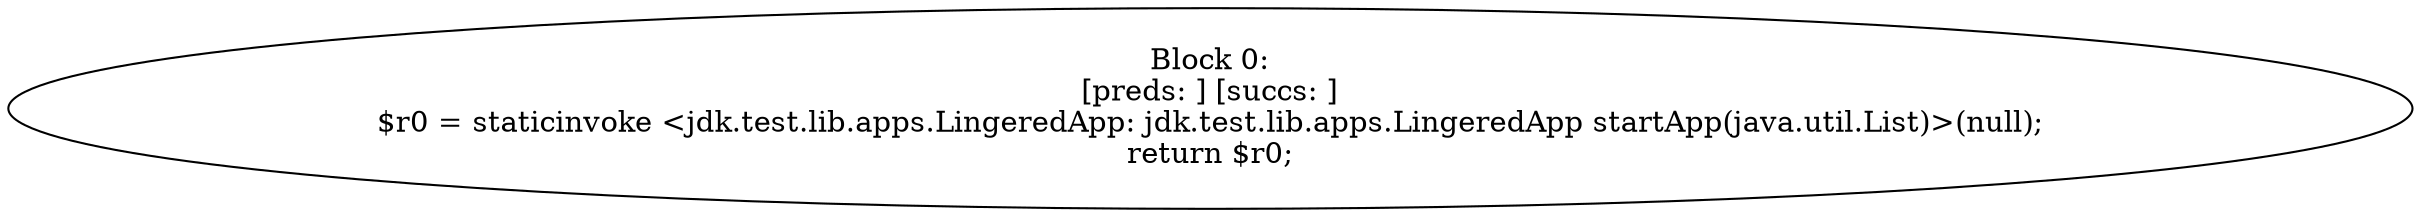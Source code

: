digraph "unitGraph" {
    "Block 0:
[preds: ] [succs: ]
$r0 = staticinvoke <jdk.test.lib.apps.LingeredApp: jdk.test.lib.apps.LingeredApp startApp(java.util.List)>(null);
return $r0;
"
}
